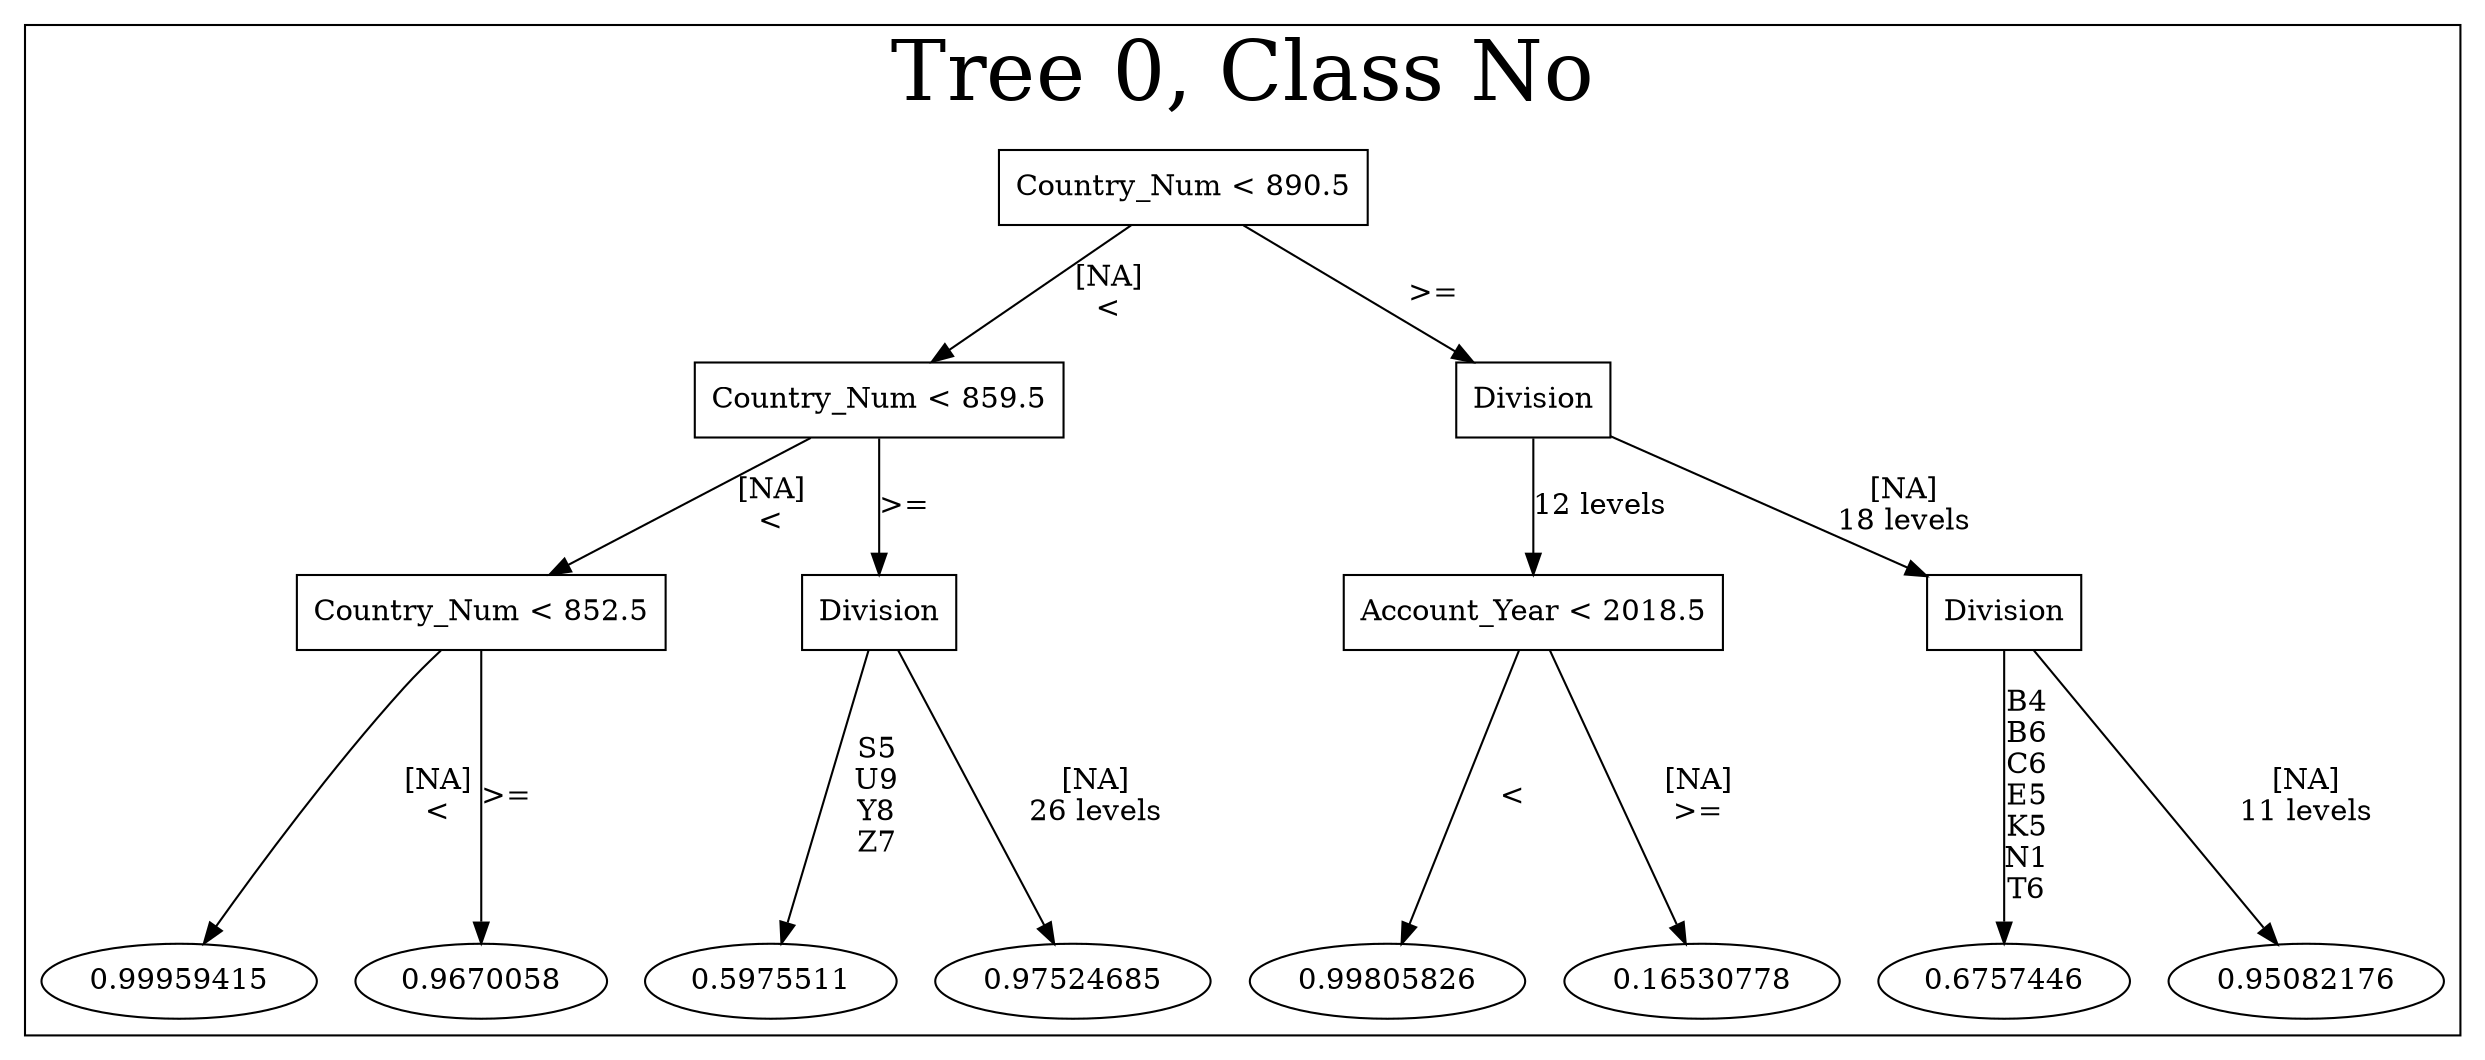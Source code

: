 /*
Generated by:
    http://https://github.com/h2oai/h2o-3/tree/master/h2o-genmodel/src/main/java/hex/genmodel/tools/PrintMojo.java
*/

/*
On a mac:

$ brew install graphviz
$ dot -Tpng file.gv -o file.png
$ open file.png
*/

digraph G {

subgraph cluster_0 {
/* Nodes */

/* Level 0 */
{
"SG_0_Node_0" [shape=box, fontsize=14, label="Country_Num < 890.5"]
}

/* Level 1 */
{
"SG_0_Node_1" [shape=box, fontsize=14, label="Country_Num < 859.5"]
"SG_0_Node_2" [shape=box, fontsize=14, label="Division"]
}

/* Level 2 */
{
"SG_0_Node_3" [shape=box, fontsize=14, label="Country_Num < 852.5"]
"SG_0_Node_4" [shape=box, fontsize=14, label="Division"]
"SG_0_Node_5" [shape=box, fontsize=14, label="Account_Year < 2018.5"]
"SG_0_Node_6" [shape=box, fontsize=14, label="Division"]
}

/* Level 3 */
{
"SG_0_Node_15" [fontsize=14, label="0.99959415"]
"SG_0_Node_16" [fontsize=14, label="0.9670058"]
"SG_0_Node_17" [fontsize=14, label="0.5975511"]
"SG_0_Node_18" [fontsize=14, label="0.97524685"]
"SG_0_Node_19" [fontsize=14, label="0.99805826"]
"SG_0_Node_20" [fontsize=14, label="0.16530778"]
"SG_0_Node_21" [fontsize=14, label="0.6757446"]
"SG_0_Node_22" [fontsize=14, label="0.95082176"]
}

/* Edges */
"SG_0_Node_0" -> "SG_0_Node_1" [fontsize=14, label="[NA]
<
"]
"SG_0_Node_0" -> "SG_0_Node_2" [fontsize=14, label=">=
"]
"SG_0_Node_2" -> "SG_0_Node_5" [fontsize=14, label="12 levels
"]
"SG_0_Node_2" -> "SG_0_Node_6" [fontsize=14, label="[NA]
18 levels
"]
"SG_0_Node_6" -> "SG_0_Node_21" [fontsize=14, label="B4
B6
C6
E5
K5
N1
T6
"]
"SG_0_Node_6" -> "SG_0_Node_22" [fontsize=14, label="[NA]
11 levels
"]
"SG_0_Node_5" -> "SG_0_Node_19" [fontsize=14, label="<
"]
"SG_0_Node_5" -> "SG_0_Node_20" [fontsize=14, label="[NA]
>=
"]
"SG_0_Node_1" -> "SG_0_Node_3" [fontsize=14, label="[NA]
<
"]
"SG_0_Node_1" -> "SG_0_Node_4" [fontsize=14, label=">=
"]
"SG_0_Node_4" -> "SG_0_Node_17" [fontsize=14, label="S5
U9
Y8
Z7
"]
"SG_0_Node_4" -> "SG_0_Node_18" [fontsize=14, label="[NA]
26 levels
"]
"SG_0_Node_3" -> "SG_0_Node_15" [fontsize=14, label="[NA]
<
"]
"SG_0_Node_3" -> "SG_0_Node_16" [fontsize=14, label=">=
"]

fontsize=40
label="Tree 0, Class No"
}

}

